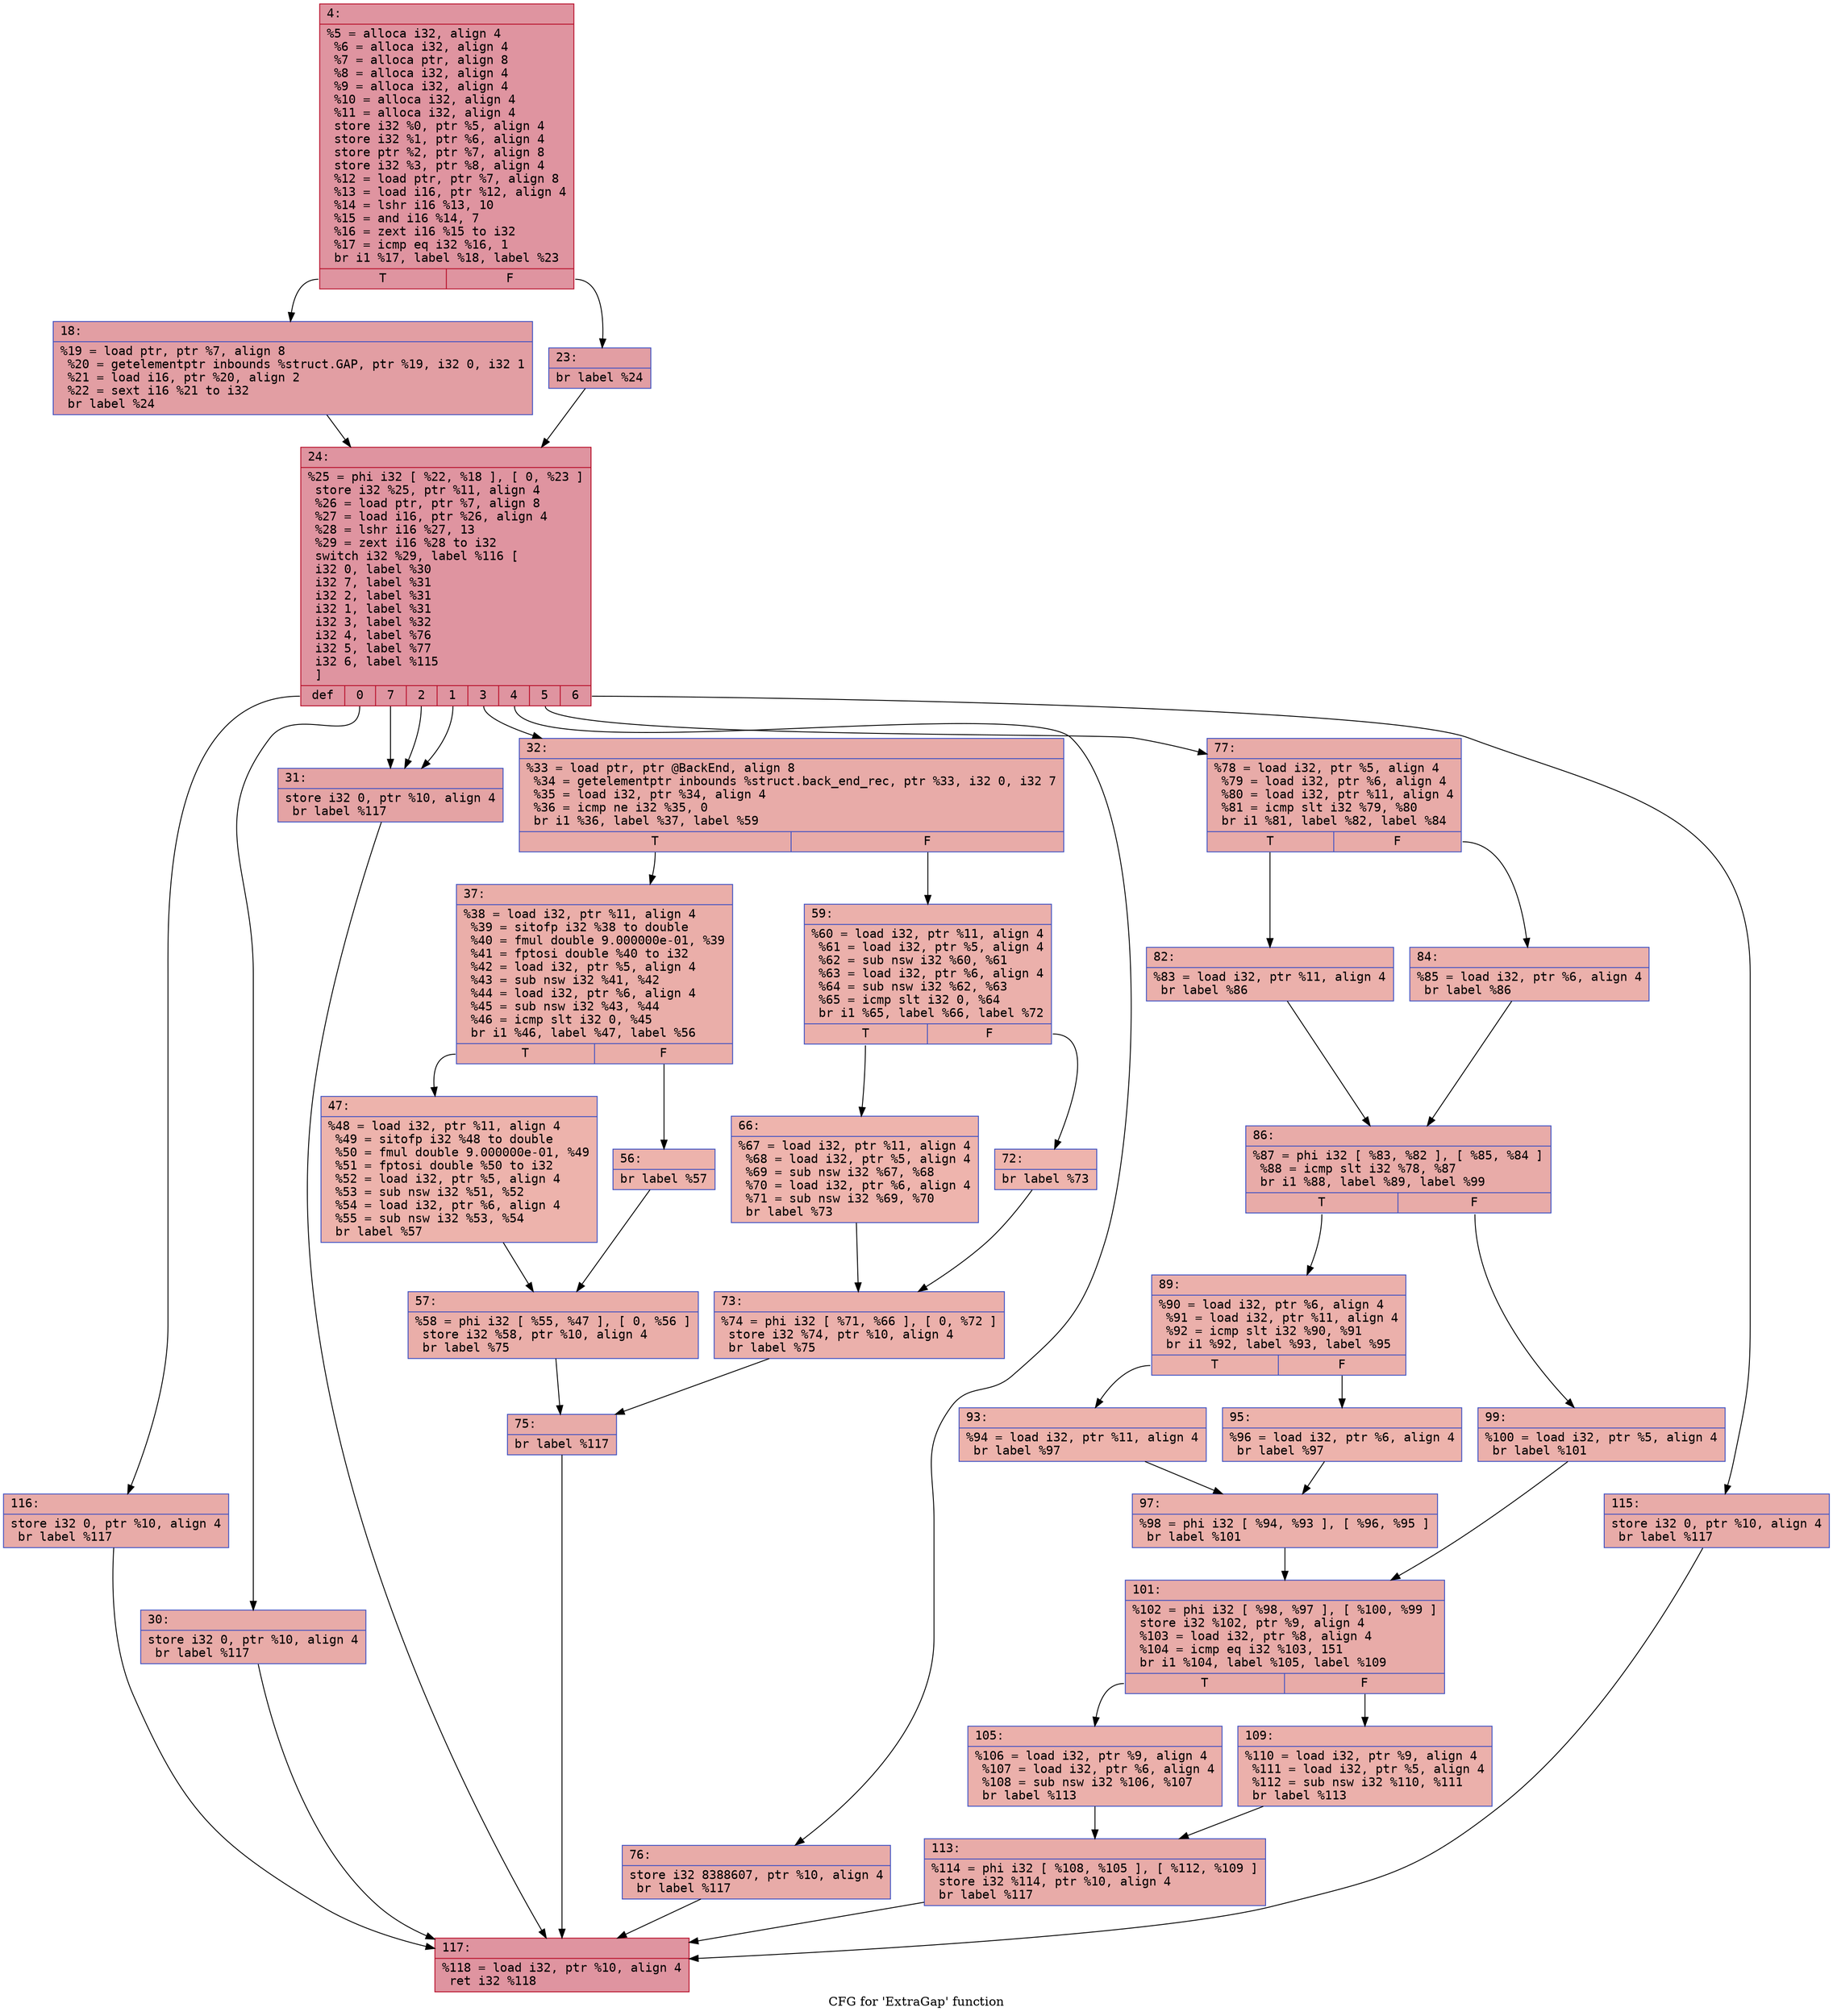 digraph "CFG for 'ExtraGap' function" {
	label="CFG for 'ExtraGap' function";

	Node0x600003eb4140 [shape=record,color="#b70d28ff", style=filled, fillcolor="#b70d2870" fontname="Courier",label="{4:\l|  %5 = alloca i32, align 4\l  %6 = alloca i32, align 4\l  %7 = alloca ptr, align 8\l  %8 = alloca i32, align 4\l  %9 = alloca i32, align 4\l  %10 = alloca i32, align 4\l  %11 = alloca i32, align 4\l  store i32 %0, ptr %5, align 4\l  store i32 %1, ptr %6, align 4\l  store ptr %2, ptr %7, align 8\l  store i32 %3, ptr %8, align 4\l  %12 = load ptr, ptr %7, align 8\l  %13 = load i16, ptr %12, align 4\l  %14 = lshr i16 %13, 10\l  %15 = and i16 %14, 7\l  %16 = zext i16 %15 to i32\l  %17 = icmp eq i32 %16, 1\l  br i1 %17, label %18, label %23\l|{<s0>T|<s1>F}}"];
	Node0x600003eb4140:s0 -> Node0x600003eb4190[tooltip="4 -> 18\nProbability 50.00%" ];
	Node0x600003eb4140:s1 -> Node0x600003eb41e0[tooltip="4 -> 23\nProbability 50.00%" ];
	Node0x600003eb4190 [shape=record,color="#3d50c3ff", style=filled, fillcolor="#be242e70" fontname="Courier",label="{18:\l|  %19 = load ptr, ptr %7, align 8\l  %20 = getelementptr inbounds %struct.GAP, ptr %19, i32 0, i32 1\l  %21 = load i16, ptr %20, align 2\l  %22 = sext i16 %21 to i32\l  br label %24\l}"];
	Node0x600003eb4190 -> Node0x600003eb4230[tooltip="18 -> 24\nProbability 100.00%" ];
	Node0x600003eb41e0 [shape=record,color="#3d50c3ff", style=filled, fillcolor="#be242e70" fontname="Courier",label="{23:\l|  br label %24\l}"];
	Node0x600003eb41e0 -> Node0x600003eb4230[tooltip="23 -> 24\nProbability 100.00%" ];
	Node0x600003eb4230 [shape=record,color="#b70d28ff", style=filled, fillcolor="#b70d2870" fontname="Courier",label="{24:\l|  %25 = phi i32 [ %22, %18 ], [ 0, %23 ]\l  store i32 %25, ptr %11, align 4\l  %26 = load ptr, ptr %7, align 8\l  %27 = load i16, ptr %26, align 4\l  %28 = lshr i16 %27, 13\l  %29 = zext i16 %28 to i32\l  switch i32 %29, label %116 [\l    i32 0, label %30\l    i32 7, label %31\l    i32 2, label %31\l    i32 1, label %31\l    i32 3, label %32\l    i32 4, label %76\l    i32 5, label %77\l    i32 6, label %115\l  ]\l|{<s0>def|<s1>0|<s2>7|<s3>2|<s4>1|<s5>3|<s6>4|<s7>5|<s8>6}}"];
	Node0x600003eb4230:s0 -> Node0x600003eb4af0[tooltip="24 -> 116\nProbability 11.11%" ];
	Node0x600003eb4230:s1 -> Node0x600003eb4280[tooltip="24 -> 30\nProbability 11.11%" ];
	Node0x600003eb4230:s2 -> Node0x600003eb42d0[tooltip="24 -> 31\nProbability 33.33%" ];
	Node0x600003eb4230:s3 -> Node0x600003eb42d0[tooltip="24 -> 31\nProbability 33.33%" ];
	Node0x600003eb4230:s4 -> Node0x600003eb42d0[tooltip="24 -> 31\nProbability 33.33%" ];
	Node0x600003eb4230:s5 -> Node0x600003eb4320[tooltip="24 -> 32\nProbability 11.11%" ];
	Node0x600003eb4230:s6 -> Node0x600003eb4640[tooltip="24 -> 76\nProbability 11.11%" ];
	Node0x600003eb4230:s7 -> Node0x600003eb4690[tooltip="24 -> 77\nProbability 11.11%" ];
	Node0x600003eb4230:s8 -> Node0x600003eb4aa0[tooltip="24 -> 115\nProbability 11.11%" ];
	Node0x600003eb4280 [shape=record,color="#3d50c3ff", style=filled, fillcolor="#cc403a70" fontname="Courier",label="{30:\l|  store i32 0, ptr %10, align 4\l  br label %117\l}"];
	Node0x600003eb4280 -> Node0x600003eb4b40[tooltip="30 -> 117\nProbability 100.00%" ];
	Node0x600003eb42d0 [shape=record,color="#3d50c3ff", style=filled, fillcolor="#c32e3170" fontname="Courier",label="{31:\l|  store i32 0, ptr %10, align 4\l  br label %117\l}"];
	Node0x600003eb42d0 -> Node0x600003eb4b40[tooltip="31 -> 117\nProbability 100.00%" ];
	Node0x600003eb4320 [shape=record,color="#3d50c3ff", style=filled, fillcolor="#cc403a70" fontname="Courier",label="{32:\l|  %33 = load ptr, ptr @BackEnd, align 8\l  %34 = getelementptr inbounds %struct.back_end_rec, ptr %33, i32 0, i32 7\l  %35 = load i32, ptr %34, align 4\l  %36 = icmp ne i32 %35, 0\l  br i1 %36, label %37, label %59\l|{<s0>T|<s1>F}}"];
	Node0x600003eb4320:s0 -> Node0x600003eb4370[tooltip="32 -> 37\nProbability 62.50%" ];
	Node0x600003eb4320:s1 -> Node0x600003eb44b0[tooltip="32 -> 59\nProbability 37.50%" ];
	Node0x600003eb4370 [shape=record,color="#3d50c3ff", style=filled, fillcolor="#d0473d70" fontname="Courier",label="{37:\l|  %38 = load i32, ptr %11, align 4\l  %39 = sitofp i32 %38 to double\l  %40 = fmul double 9.000000e-01, %39\l  %41 = fptosi double %40 to i32\l  %42 = load i32, ptr %5, align 4\l  %43 = sub nsw i32 %41, %42\l  %44 = load i32, ptr %6, align 4\l  %45 = sub nsw i32 %43, %44\l  %46 = icmp slt i32 0, %45\l  br i1 %46, label %47, label %56\l|{<s0>T|<s1>F}}"];
	Node0x600003eb4370:s0 -> Node0x600003eb43c0[tooltip="37 -> 47\nProbability 50.00%" ];
	Node0x600003eb4370:s1 -> Node0x600003eb4410[tooltip="37 -> 56\nProbability 50.00%" ];
	Node0x600003eb43c0 [shape=record,color="#3d50c3ff", style=filled, fillcolor="#d6524470" fontname="Courier",label="{47:\l|  %48 = load i32, ptr %11, align 4\l  %49 = sitofp i32 %48 to double\l  %50 = fmul double 9.000000e-01, %49\l  %51 = fptosi double %50 to i32\l  %52 = load i32, ptr %5, align 4\l  %53 = sub nsw i32 %51, %52\l  %54 = load i32, ptr %6, align 4\l  %55 = sub nsw i32 %53, %54\l  br label %57\l}"];
	Node0x600003eb43c0 -> Node0x600003eb4460[tooltip="47 -> 57\nProbability 100.00%" ];
	Node0x600003eb4410 [shape=record,color="#3d50c3ff", style=filled, fillcolor="#d6524470" fontname="Courier",label="{56:\l|  br label %57\l}"];
	Node0x600003eb4410 -> Node0x600003eb4460[tooltip="56 -> 57\nProbability 100.00%" ];
	Node0x600003eb4460 [shape=record,color="#3d50c3ff", style=filled, fillcolor="#d0473d70" fontname="Courier",label="{57:\l|  %58 = phi i32 [ %55, %47 ], [ 0, %56 ]\l  store i32 %58, ptr %10, align 4\l  br label %75\l}"];
	Node0x600003eb4460 -> Node0x600003eb45f0[tooltip="57 -> 75\nProbability 100.00%" ];
	Node0x600003eb44b0 [shape=record,color="#3d50c3ff", style=filled, fillcolor="#d24b4070" fontname="Courier",label="{59:\l|  %60 = load i32, ptr %11, align 4\l  %61 = load i32, ptr %5, align 4\l  %62 = sub nsw i32 %60, %61\l  %63 = load i32, ptr %6, align 4\l  %64 = sub nsw i32 %62, %63\l  %65 = icmp slt i32 0, %64\l  br i1 %65, label %66, label %72\l|{<s0>T|<s1>F}}"];
	Node0x600003eb44b0:s0 -> Node0x600003eb4500[tooltip="59 -> 66\nProbability 50.00%" ];
	Node0x600003eb44b0:s1 -> Node0x600003eb4550[tooltip="59 -> 72\nProbability 50.00%" ];
	Node0x600003eb4500 [shape=record,color="#3d50c3ff", style=filled, fillcolor="#d8564670" fontname="Courier",label="{66:\l|  %67 = load i32, ptr %11, align 4\l  %68 = load i32, ptr %5, align 4\l  %69 = sub nsw i32 %67, %68\l  %70 = load i32, ptr %6, align 4\l  %71 = sub nsw i32 %69, %70\l  br label %73\l}"];
	Node0x600003eb4500 -> Node0x600003eb45a0[tooltip="66 -> 73\nProbability 100.00%" ];
	Node0x600003eb4550 [shape=record,color="#3d50c3ff", style=filled, fillcolor="#d8564670" fontname="Courier",label="{72:\l|  br label %73\l}"];
	Node0x600003eb4550 -> Node0x600003eb45a0[tooltip="72 -> 73\nProbability 100.00%" ];
	Node0x600003eb45a0 [shape=record,color="#3d50c3ff", style=filled, fillcolor="#d24b4070" fontname="Courier",label="{73:\l|  %74 = phi i32 [ %71, %66 ], [ 0, %72 ]\l  store i32 %74, ptr %10, align 4\l  br label %75\l}"];
	Node0x600003eb45a0 -> Node0x600003eb45f0[tooltip="73 -> 75\nProbability 100.00%" ];
	Node0x600003eb45f0 [shape=record,color="#3d50c3ff", style=filled, fillcolor="#cc403a70" fontname="Courier",label="{75:\l|  br label %117\l}"];
	Node0x600003eb45f0 -> Node0x600003eb4b40[tooltip="75 -> 117\nProbability 100.00%" ];
	Node0x600003eb4640 [shape=record,color="#3d50c3ff", style=filled, fillcolor="#cc403a70" fontname="Courier",label="{76:\l|  store i32 8388607, ptr %10, align 4\l  br label %117\l}"];
	Node0x600003eb4640 -> Node0x600003eb4b40[tooltip="76 -> 117\nProbability 100.00%" ];
	Node0x600003eb4690 [shape=record,color="#3d50c3ff", style=filled, fillcolor="#cc403a70" fontname="Courier",label="{77:\l|  %78 = load i32, ptr %5, align 4\l  %79 = load i32, ptr %6, align 4\l  %80 = load i32, ptr %11, align 4\l  %81 = icmp slt i32 %79, %80\l  br i1 %81, label %82, label %84\l|{<s0>T|<s1>F}}"];
	Node0x600003eb4690:s0 -> Node0x600003eb46e0[tooltip="77 -> 82\nProbability 50.00%" ];
	Node0x600003eb4690:s1 -> Node0x600003eb4730[tooltip="77 -> 84\nProbability 50.00%" ];
	Node0x600003eb46e0 [shape=record,color="#3d50c3ff", style=filled, fillcolor="#d24b4070" fontname="Courier",label="{82:\l|  %83 = load i32, ptr %11, align 4\l  br label %86\l}"];
	Node0x600003eb46e0 -> Node0x600003eb4780[tooltip="82 -> 86\nProbability 100.00%" ];
	Node0x600003eb4730 [shape=record,color="#3d50c3ff", style=filled, fillcolor="#d24b4070" fontname="Courier",label="{84:\l|  %85 = load i32, ptr %6, align 4\l  br label %86\l}"];
	Node0x600003eb4730 -> Node0x600003eb4780[tooltip="84 -> 86\nProbability 100.00%" ];
	Node0x600003eb4780 [shape=record,color="#3d50c3ff", style=filled, fillcolor="#cc403a70" fontname="Courier",label="{86:\l|  %87 = phi i32 [ %83, %82 ], [ %85, %84 ]\l  %88 = icmp slt i32 %78, %87\l  br i1 %88, label %89, label %99\l|{<s0>T|<s1>F}}"];
	Node0x600003eb4780:s0 -> Node0x600003eb47d0[tooltip="86 -> 89\nProbability 50.00%" ];
	Node0x600003eb4780:s1 -> Node0x600003eb4910[tooltip="86 -> 99\nProbability 50.00%" ];
	Node0x600003eb47d0 [shape=record,color="#3d50c3ff", style=filled, fillcolor="#d24b4070" fontname="Courier",label="{89:\l|  %90 = load i32, ptr %6, align 4\l  %91 = load i32, ptr %11, align 4\l  %92 = icmp slt i32 %90, %91\l  br i1 %92, label %93, label %95\l|{<s0>T|<s1>F}}"];
	Node0x600003eb47d0:s0 -> Node0x600003eb4820[tooltip="89 -> 93\nProbability 50.00%" ];
	Node0x600003eb47d0:s1 -> Node0x600003eb4870[tooltip="89 -> 95\nProbability 50.00%" ];
	Node0x600003eb4820 [shape=record,color="#3d50c3ff", style=filled, fillcolor="#d6524470" fontname="Courier",label="{93:\l|  %94 = load i32, ptr %11, align 4\l  br label %97\l}"];
	Node0x600003eb4820 -> Node0x600003eb48c0[tooltip="93 -> 97\nProbability 100.00%" ];
	Node0x600003eb4870 [shape=record,color="#3d50c3ff", style=filled, fillcolor="#d6524470" fontname="Courier",label="{95:\l|  %96 = load i32, ptr %6, align 4\l  br label %97\l}"];
	Node0x600003eb4870 -> Node0x600003eb48c0[tooltip="95 -> 97\nProbability 100.00%" ];
	Node0x600003eb48c0 [shape=record,color="#3d50c3ff", style=filled, fillcolor="#d24b4070" fontname="Courier",label="{97:\l|  %98 = phi i32 [ %94, %93 ], [ %96, %95 ]\l  br label %101\l}"];
	Node0x600003eb48c0 -> Node0x600003eb4960[tooltip="97 -> 101\nProbability 100.00%" ];
	Node0x600003eb4910 [shape=record,color="#3d50c3ff", style=filled, fillcolor="#d24b4070" fontname="Courier",label="{99:\l|  %100 = load i32, ptr %5, align 4\l  br label %101\l}"];
	Node0x600003eb4910 -> Node0x600003eb4960[tooltip="99 -> 101\nProbability 100.00%" ];
	Node0x600003eb4960 [shape=record,color="#3d50c3ff", style=filled, fillcolor="#cc403a70" fontname="Courier",label="{101:\l|  %102 = phi i32 [ %98, %97 ], [ %100, %99 ]\l  store i32 %102, ptr %9, align 4\l  %103 = load i32, ptr %8, align 4\l  %104 = icmp eq i32 %103, 151\l  br i1 %104, label %105, label %109\l|{<s0>T|<s1>F}}"];
	Node0x600003eb4960:s0 -> Node0x600003eb49b0[tooltip="101 -> 105\nProbability 50.00%" ];
	Node0x600003eb4960:s1 -> Node0x600003eb4a00[tooltip="101 -> 109\nProbability 50.00%" ];
	Node0x600003eb49b0 [shape=record,color="#3d50c3ff", style=filled, fillcolor="#d24b4070" fontname="Courier",label="{105:\l|  %106 = load i32, ptr %9, align 4\l  %107 = load i32, ptr %6, align 4\l  %108 = sub nsw i32 %106, %107\l  br label %113\l}"];
	Node0x600003eb49b0 -> Node0x600003eb4a50[tooltip="105 -> 113\nProbability 100.00%" ];
	Node0x600003eb4a00 [shape=record,color="#3d50c3ff", style=filled, fillcolor="#d24b4070" fontname="Courier",label="{109:\l|  %110 = load i32, ptr %9, align 4\l  %111 = load i32, ptr %5, align 4\l  %112 = sub nsw i32 %110, %111\l  br label %113\l}"];
	Node0x600003eb4a00 -> Node0x600003eb4a50[tooltip="109 -> 113\nProbability 100.00%" ];
	Node0x600003eb4a50 [shape=record,color="#3d50c3ff", style=filled, fillcolor="#cc403a70" fontname="Courier",label="{113:\l|  %114 = phi i32 [ %108, %105 ], [ %112, %109 ]\l  store i32 %114, ptr %10, align 4\l  br label %117\l}"];
	Node0x600003eb4a50 -> Node0x600003eb4b40[tooltip="113 -> 117\nProbability 100.00%" ];
	Node0x600003eb4aa0 [shape=record,color="#3d50c3ff", style=filled, fillcolor="#cc403a70" fontname="Courier",label="{115:\l|  store i32 0, ptr %10, align 4\l  br label %117\l}"];
	Node0x600003eb4aa0 -> Node0x600003eb4b40[tooltip="115 -> 117\nProbability 100.00%" ];
	Node0x600003eb4af0 [shape=record,color="#3d50c3ff", style=filled, fillcolor="#cc403a70" fontname="Courier",label="{116:\l|  store i32 0, ptr %10, align 4\l  br label %117\l}"];
	Node0x600003eb4af0 -> Node0x600003eb4b40[tooltip="116 -> 117\nProbability 100.00%" ];
	Node0x600003eb4b40 [shape=record,color="#b70d28ff", style=filled, fillcolor="#b70d2870" fontname="Courier",label="{117:\l|  %118 = load i32, ptr %10, align 4\l  ret i32 %118\l}"];
}
